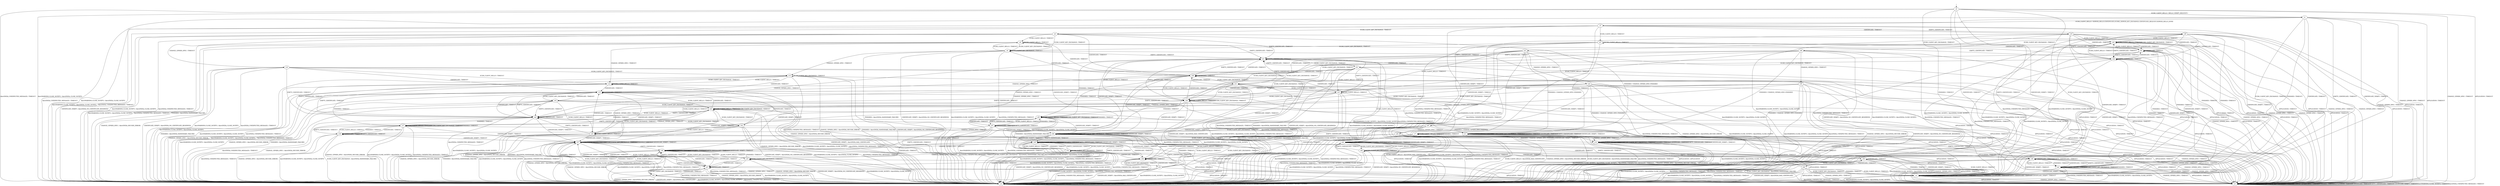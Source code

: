 digraph h7 {
s0 [label="s0"];
s1 [label="s1"];
s2 [label="s2"];
s3 [label="s3"];
s4 [label="s4"];
s5 [label="s5"];
s6 [label="s6"];
s7 [label="s7"];
s8 [label="s8"];
s9 [label="s9"];
s10 [label="s10"];
s11 [label="s11"];
s12 [label="s12"];
s13 [label="s13"];
s14 [label="s14"];
s15 [label="s15"];
s16 [label="s16"];
s17 [label="s17"];
s18 [label="s18"];
s19 [label="s19"];
s20 [label="s20"];
s21 [label="s21"];
s22 [label="s22"];
s23 [label="s23"];
s24 [label="s24"];
s25 [label="s25"];
s26 [label="s26"];
s27 [label="s27"];
s28 [label="s28"];
s29 [label="s29"];
s30 [label="s30"];
s31 [label="s31"];
s32 [label="s32"];
s33 [label="s33"];
s34 [label="s34"];
s35 [label="s35"];
s36 [label="s36"];
s37 [label="s37"];
s38 [label="s38"];
s39 [label="s39"];
s40 [label="s40"];
s41 [label="s41"];
s42 [label="s42"];
s43 [label="s43"];
s44 [label="s44"];
s45 [label="s45"];
s46 [label="s46"];
s47 [label="s47"];
s48 [label="s48"];
s49 [label="s49"];
s50 [label="s50"];
s51 [label="s51"];
s52 [label="s52"];
s53 [label="s53"];
s54 [label="s54"];
s55 [label="s55"];
s56 [label="s56"];
s57 [label="s57"];
s58 [label="s58"];
s0 -> s1 [label="ECDH_CLIENT_HELLO / HELLO_VERIFY_REQUEST+"];
s0 -> s2 [label="ECDH_CLIENT_KEY_EXCHANGE / TIMEOUT"];
s0 -> s3 [label="CHANGE_CIPHER_SPEC / TIMEOUT"];
s0 -> s2 [label="FINISHED / TIMEOUT"];
s0 -> s3 [label="APPLICATION / TIMEOUT"];
s0 -> s2 [label="CERTIFICATE / TIMEOUT"];
s0 -> s2 [label="EMPTY_CERTIFICATE / TIMEOUT"];
s0 -> s2 [label="CERTIFICATE_VERIFY / TIMEOUT"];
s0 -> s4 [label="Alert(WARNING,CLOSE_NOTIFY) / Alert(FATAL,CLOSE_NOTIFY)"];
s0 -> s4 [label="Alert(FATAL,UNEXPECTED_MESSAGE) / TIMEOUT"];
s1 -> s5 [label="ECDH_CLIENT_HELLO / SERVER_HELLO,CERTIFICATE,ECDHE_SERVER_KEY_EXCHANGE,CERTIFICATE_REQUEST,SERVER_HELLO_DONE"];
s1 -> s2 [label="ECDH_CLIENT_KEY_EXCHANGE / TIMEOUT"];
s1 -> s3 [label="CHANGE_CIPHER_SPEC / TIMEOUT"];
s1 -> s2 [label="FINISHED / TIMEOUT"];
s1 -> s3 [label="APPLICATION / TIMEOUT"];
s1 -> s2 [label="CERTIFICATE / TIMEOUT"];
s1 -> s2 [label="EMPTY_CERTIFICATE / TIMEOUT"];
s1 -> s2 [label="CERTIFICATE_VERIFY / TIMEOUT"];
s1 -> s4 [label="Alert(WARNING,CLOSE_NOTIFY) / Alert(FATAL,CLOSE_NOTIFY)"];
s1 -> s4 [label="Alert(FATAL,UNEXPECTED_MESSAGE) / TIMEOUT"];
s2 -> s2 [label="ECDH_CLIENT_HELLO / TIMEOUT"];
s2 -> s2 [label="ECDH_CLIENT_KEY_EXCHANGE / TIMEOUT"];
s2 -> s3 [label="CHANGE_CIPHER_SPEC / TIMEOUT"];
s2 -> s2 [label="FINISHED / TIMEOUT"];
s2 -> s3 [label="APPLICATION / TIMEOUT"];
s2 -> s2 [label="CERTIFICATE / TIMEOUT"];
s2 -> s2 [label="EMPTY_CERTIFICATE / TIMEOUT"];
s2 -> s2 [label="CERTIFICATE_VERIFY / TIMEOUT"];
s2 -> s4 [label="Alert(WARNING,CLOSE_NOTIFY) / Alert(FATAL,CLOSE_NOTIFY)"];
s2 -> s4 [label="Alert(FATAL,UNEXPECTED_MESSAGE) / TIMEOUT"];
s3 -> s3 [label="ECDH_CLIENT_HELLO / TIMEOUT"];
s3 -> s3 [label="ECDH_CLIENT_KEY_EXCHANGE / TIMEOUT"];
s3 -> s3 [label="CHANGE_CIPHER_SPEC / TIMEOUT"];
s3 -> s3 [label="FINISHED / TIMEOUT"];
s3 -> s3 [label="APPLICATION / TIMEOUT"];
s3 -> s3 [label="CERTIFICATE / TIMEOUT"];
s3 -> s3 [label="EMPTY_CERTIFICATE / TIMEOUT"];
s3 -> s3 [label="CERTIFICATE_VERIFY / TIMEOUT"];
s3 -> s3 [label="Alert(WARNING,CLOSE_NOTIFY) / TIMEOUT"];
s3 -> s3 [label="Alert(FATAL,UNEXPECTED_MESSAGE) / TIMEOUT"];
s4 -> s4 [label="ECDH_CLIENT_HELLO / SOCKET_CLOSED"];
s4 -> s4 [label="ECDH_CLIENT_KEY_EXCHANGE / SOCKET_CLOSED"];
s4 -> s4 [label="CHANGE_CIPHER_SPEC / SOCKET_CLOSED"];
s4 -> s4 [label="FINISHED / SOCKET_CLOSED"];
s4 -> s4 [label="APPLICATION / SOCKET_CLOSED"];
s4 -> s4 [label="CERTIFICATE / SOCKET_CLOSED"];
s4 -> s4 [label="EMPTY_CERTIFICATE / SOCKET_CLOSED"];
s4 -> s4 [label="CERTIFICATE_VERIFY / SOCKET_CLOSED"];
s4 -> s4 [label="Alert(WARNING,CLOSE_NOTIFY) / SOCKET_CLOSED"];
s4 -> s4 [label="Alert(FATAL,UNEXPECTED_MESSAGE) / SOCKET_CLOSED"];
s5 -> s27 [label="ECDH_CLIENT_HELLO / TIMEOUT"];
s5 -> s6 [label="ECDH_CLIENT_KEY_EXCHANGE / TIMEOUT"];
s5 -> s3 [label="CHANGE_CIPHER_SPEC / TIMEOUT"];
s5 -> s7 [label="FINISHED / TIMEOUT"];
s5 -> s3 [label="APPLICATION / TIMEOUT"];
s5 -> s19 [label="CERTIFICATE / TIMEOUT"];
s5 -> s39 [label="EMPTY_CERTIFICATE / TIMEOUT"];
s5 -> s40 [label="CERTIFICATE_VERIFY / TIMEOUT"];
s5 -> s4 [label="Alert(WARNING,CLOSE_NOTIFY) / Alert(FATAL,CLOSE_NOTIFY)"];
s5 -> s4 [label="Alert(FATAL,UNEXPECTED_MESSAGE) / TIMEOUT"];
s6 -> s8 [label="ECDH_CLIENT_HELLO / TIMEOUT"];
s6 -> s9 [label="ECDH_CLIENT_KEY_EXCHANGE / TIMEOUT"];
s6 -> s10 [label="CHANGE_CIPHER_SPEC / TIMEOUT"];
s6 -> s11 [label="FINISHED / CHANGE_CIPHER_SPEC,FINISHED"];
s6 -> s3 [label="APPLICATION / TIMEOUT"];
s6 -> s28 [label="CERTIFICATE / TIMEOUT"];
s6 -> s41 [label="EMPTY_CERTIFICATE / TIMEOUT"];
s6 -> s4 [label="CERTIFICATE_VERIFY / Alert(FATAL,NO_CERTIFICATE_RESERVED)"];
s6 -> s4 [label="Alert(WARNING,CLOSE_NOTIFY) / Alert(FATAL,CLOSE_NOTIFY)"];
s6 -> s4 [label="Alert(FATAL,UNEXPECTED_MESSAGE) / TIMEOUT"];
s7 -> s7 [label="ECDH_CLIENT_HELLO / TIMEOUT"];
s7 -> s4 [label="ECDH_CLIENT_KEY_EXCHANGE / Alert(FATAL,HANDSHAKE_FAILURE)"];
s7 -> s3 [label="CHANGE_CIPHER_SPEC / TIMEOUT"];
s7 -> s7 [label="FINISHED / TIMEOUT"];
s7 -> s3 [label="APPLICATION / TIMEOUT"];
s7 -> s38 [label="CERTIFICATE / TIMEOUT"];
s7 -> s38 [label="EMPTY_CERTIFICATE / TIMEOUT"];
s7 -> s40 [label="CERTIFICATE_VERIFY / TIMEOUT"];
s7 -> s4 [label="Alert(WARNING,CLOSE_NOTIFY) / Alert(FATAL,CLOSE_NOTIFY)"];
s7 -> s4 [label="Alert(FATAL,UNEXPECTED_MESSAGE) / TIMEOUT"];
s8 -> s8 [label="ECDH_CLIENT_HELLO / TIMEOUT"];
s8 -> s9 [label="ECDH_CLIENT_KEY_EXCHANGE / TIMEOUT"];
s8 -> s12 [label="CHANGE_CIPHER_SPEC / TIMEOUT"];
s8 -> s4 [label="FINISHED / Alert(FATAL,HANDSHAKE_FAILURE)"];
s8 -> s3 [label="APPLICATION / TIMEOUT"];
s8 -> s28 [label="CERTIFICATE / TIMEOUT"];
s8 -> s41 [label="EMPTY_CERTIFICATE / TIMEOUT"];
s8 -> s29 [label="CERTIFICATE_VERIFY / TIMEOUT"];
s8 -> s4 [label="Alert(WARNING,CLOSE_NOTIFY) / Alert(FATAL,CLOSE_NOTIFY)"];
s8 -> s4 [label="Alert(FATAL,UNEXPECTED_MESSAGE) / TIMEOUT"];
s9 -> s8 [label="ECDH_CLIENT_HELLO / TIMEOUT"];
s9 -> s9 [label="ECDH_CLIENT_KEY_EXCHANGE / TIMEOUT"];
s9 -> s13 [label="CHANGE_CIPHER_SPEC / TIMEOUT"];
s9 -> s4 [label="FINISHED / Alert(FATAL,HANDSHAKE_FAILURE)"];
s9 -> s3 [label="APPLICATION / TIMEOUT"];
s9 -> s28 [label="CERTIFICATE / TIMEOUT"];
s9 -> s41 [label="EMPTY_CERTIFICATE / TIMEOUT"];
s9 -> s4 [label="CERTIFICATE_VERIFY / Alert(FATAL,NO_CERTIFICATE_RESERVED)"];
s9 -> s4 [label="Alert(WARNING,CLOSE_NOTIFY) / Alert(FATAL,CLOSE_NOTIFY)"];
s9 -> s4 [label="Alert(FATAL,UNEXPECTED_MESSAGE) / TIMEOUT"];
s10 -> s12 [label="ECDH_CLIENT_HELLO / TIMEOUT"];
s10 -> s13 [label="ECDH_CLIENT_KEY_EXCHANGE / TIMEOUT"];
s10 -> s4 [label="CHANGE_CIPHER_SPEC / Alert(FATAL,DECODE_ERROR)"];
s10 -> s14 [label="FINISHED / CHANGE_CIPHER_SPEC,FINISHED"];
s10 -> s3 [label="APPLICATION / TIMEOUT"];
s10 -> s15 [label="CERTIFICATE / TIMEOUT"];
s10 -> s42 [label="EMPTY_CERTIFICATE / TIMEOUT"];
s10 -> s4 [label="CERTIFICATE_VERIFY / Alert(FATAL,NO_CERTIFICATE_RESERVED)"];
s10 -> s4 [label="Alert(WARNING,CLOSE_NOTIFY) / Alert(FATAL,CLOSE_NOTIFY)"];
s10 -> s4 [label="Alert(FATAL,UNEXPECTED_MESSAGE) / TIMEOUT"];
s11 -> s11 [label="ECDH_CLIENT_HELLO / TIMEOUT"];
s11 -> s11 [label="ECDH_CLIENT_KEY_EXCHANGE / TIMEOUT"];
s11 -> s14 [label="CHANGE_CIPHER_SPEC / TIMEOUT"];
s11 -> s11 [label="FINISHED / TIMEOUT"];
s11 -> s4 [label="APPLICATION / APPLICATION"];
s11 -> s11 [label="CERTIFICATE / TIMEOUT"];
s11 -> s11 [label="EMPTY_CERTIFICATE / TIMEOUT"];
s11 -> s11 [label="CERTIFICATE_VERIFY / TIMEOUT"];
s11 -> s4 [label="Alert(WARNING,CLOSE_NOTIFY) / Alert(FATAL,CLOSE_NOTIFY)"];
s11 -> s4 [label="Alert(FATAL,UNEXPECTED_MESSAGE) / TIMEOUT"];
s12 -> s12 [label="ECDH_CLIENT_HELLO / TIMEOUT"];
s12 -> s13 [label="ECDH_CLIENT_KEY_EXCHANGE / TIMEOUT"];
s12 -> s4 [label="CHANGE_CIPHER_SPEC / Alert(FATAL,DECODE_ERROR)"];
s12 -> s4 [label="FINISHED / Alert(FATAL,HANDSHAKE_FAILURE)"];
s12 -> s3 [label="APPLICATION / TIMEOUT"];
s12 -> s15 [label="CERTIFICATE / TIMEOUT"];
s12 -> s42 [label="EMPTY_CERTIFICATE / TIMEOUT"];
s12 -> s30 [label="CERTIFICATE_VERIFY / TIMEOUT"];
s12 -> s4 [label="Alert(WARNING,CLOSE_NOTIFY) / Alert(FATAL,CLOSE_NOTIFY)"];
s12 -> s4 [label="Alert(FATAL,UNEXPECTED_MESSAGE) / TIMEOUT"];
s13 -> s12 [label="ECDH_CLIENT_HELLO / TIMEOUT"];
s13 -> s13 [label="ECDH_CLIENT_KEY_EXCHANGE / TIMEOUT"];
s13 -> s4 [label="CHANGE_CIPHER_SPEC / Alert(FATAL,DECODE_ERROR)"];
s13 -> s4 [label="FINISHED / Alert(FATAL,HANDSHAKE_FAILURE)"];
s13 -> s3 [label="APPLICATION / TIMEOUT"];
s13 -> s15 [label="CERTIFICATE / TIMEOUT"];
s13 -> s42 [label="EMPTY_CERTIFICATE / TIMEOUT"];
s13 -> s4 [label="CERTIFICATE_VERIFY / Alert(FATAL,NO_CERTIFICATE_RESERVED)"];
s13 -> s4 [label="Alert(WARNING,CLOSE_NOTIFY) / Alert(FATAL,CLOSE_NOTIFY)"];
s13 -> s4 [label="Alert(FATAL,UNEXPECTED_MESSAGE) / TIMEOUT"];
s14 -> s14 [label="ECDH_CLIENT_HELLO / TIMEOUT"];
s14 -> s14 [label="ECDH_CLIENT_KEY_EXCHANGE / TIMEOUT"];
s14 -> s4 [label="CHANGE_CIPHER_SPEC / Alert(FATAL,DECODE_ERROR)"];
s14 -> s14 [label="FINISHED / TIMEOUT"];
s14 -> s4 [label="APPLICATION / APPLICATION"];
s14 -> s14 [label="CERTIFICATE / TIMEOUT"];
s14 -> s14 [label="EMPTY_CERTIFICATE / TIMEOUT"];
s14 -> s14 [label="CERTIFICATE_VERIFY / TIMEOUT"];
s14 -> s4 [label="Alert(WARNING,CLOSE_NOTIFY) / Alert(FATAL,CLOSE_NOTIFY)"];
s14 -> s4 [label="Alert(FATAL,UNEXPECTED_MESSAGE) / TIMEOUT"];
s15 -> s43 [label="ECDH_CLIENT_HELLO / TIMEOUT"];
s15 -> s16 [label="ECDH_CLIENT_KEY_EXCHANGE / TIMEOUT"];
s15 -> s4 [label="CHANGE_CIPHER_SPEC / Alert(FATAL,DECODE_ERROR)"];
s15 -> s17 [label="FINISHED / TIMEOUT"];
s15 -> s3 [label="APPLICATION / TIMEOUT"];
s15 -> s15 [label="CERTIFICATE / TIMEOUT"];
s15 -> s42 [label="EMPTY_CERTIFICATE / TIMEOUT"];
s15 -> s57 [label="CERTIFICATE_VERIFY / TIMEOUT"];
s15 -> s4 [label="Alert(WARNING,CLOSE_NOTIFY) / Alert(FATAL,CLOSE_NOTIFY)"];
s15 -> s4 [label="Alert(FATAL,UNEXPECTED_MESSAGE) / TIMEOUT"];
s16 -> s20 [label="ECDH_CLIENT_HELLO / TIMEOUT"];
s16 -> s43 [label="ECDH_CLIENT_KEY_EXCHANGE / TIMEOUT"];
s16 -> s4 [label="CHANGE_CIPHER_SPEC / Alert(FATAL,DECODE_ERROR)"];
s16 -> s4 [label="FINISHED / Alert(FATAL,HANDSHAKE_FAILURE)"];
s16 -> s3 [label="APPLICATION / TIMEOUT"];
s16 -> s15 [label="CERTIFICATE / TIMEOUT"];
s16 -> s42 [label="EMPTY_CERTIFICATE / TIMEOUT"];
s16 -> s4 [label="CERTIFICATE_VERIFY / Alert(FATAL,BAD_CERTIFICATE)"];
s16 -> s4 [label="Alert(WARNING,CLOSE_NOTIFY) / Alert(FATAL,CLOSE_NOTIFY)"];
s16 -> s4 [label="Alert(FATAL,UNEXPECTED_MESSAGE) / TIMEOUT"];
s17 -> s17 [label="ECDH_CLIENT_HELLO / TIMEOUT"];
s17 -> s17 [label="ECDH_CLIENT_KEY_EXCHANGE / TIMEOUT"];
s17 -> s4 [label="CHANGE_CIPHER_SPEC / Alert(FATAL,DECODE_ERROR)"];
s17 -> s17 [label="FINISHED / TIMEOUT"];
s17 -> s3 [label="APPLICATION / TIMEOUT"];
s17 -> s18 [label="CERTIFICATE / TIMEOUT"];
s17 -> s18 [label="EMPTY_CERTIFICATE / TIMEOUT"];
s17 -> s57 [label="CERTIFICATE_VERIFY / TIMEOUT"];
s17 -> s4 [label="Alert(WARNING,CLOSE_NOTIFY) / Alert(FATAL,CLOSE_NOTIFY)"];
s17 -> s4 [label="Alert(FATAL,UNEXPECTED_MESSAGE) / TIMEOUT"];
s18 -> s17 [label="ECDH_CLIENT_HELLO / TIMEOUT"];
s18 -> s4 [label="ECDH_CLIENT_KEY_EXCHANGE / Alert(FATAL,HANDSHAKE_FAILURE)"];
s18 -> s4 [label="CHANGE_CIPHER_SPEC / Alert(FATAL,DECODE_ERROR)"];
s18 -> s17 [label="FINISHED / TIMEOUT"];
s18 -> s3 [label="APPLICATION / TIMEOUT"];
s18 -> s18 [label="CERTIFICATE / TIMEOUT"];
s18 -> s18 [label="EMPTY_CERTIFICATE / TIMEOUT"];
s18 -> s57 [label="CERTIFICATE_VERIFY / TIMEOUT"];
s18 -> s4 [label="Alert(WARNING,CLOSE_NOTIFY) / Alert(FATAL,CLOSE_NOTIFY)"];
s18 -> s4 [label="Alert(FATAL,UNEXPECTED_MESSAGE) / TIMEOUT"];
s19 -> s34 [label="ECDH_CLIENT_HELLO / TIMEOUT"];
s19 -> s21 [label="ECDH_CLIENT_KEY_EXCHANGE / TIMEOUT"];
s19 -> s3 [label="CHANGE_CIPHER_SPEC / TIMEOUT"];
s19 -> s22 [label="FINISHED / TIMEOUT"];
s19 -> s3 [label="APPLICATION / TIMEOUT"];
s19 -> s35 [label="CERTIFICATE / TIMEOUT"];
s19 -> s44 [label="EMPTY_CERTIFICATE / TIMEOUT"];
s19 -> s2 [label="CERTIFICATE_VERIFY / TIMEOUT"];
s19 -> s4 [label="Alert(WARNING,CLOSE_NOTIFY) / Alert(FATAL,CLOSE_NOTIFY)"];
s19 -> s4 [label="Alert(FATAL,UNEXPECTED_MESSAGE) / TIMEOUT"];
s20 -> s20 [label="ECDH_CLIENT_HELLO / TIMEOUT"];
s20 -> s43 [label="ECDH_CLIENT_KEY_EXCHANGE / TIMEOUT"];
s20 -> s4 [label="CHANGE_CIPHER_SPEC / Alert(FATAL,DECODE_ERROR)"];
s20 -> s4 [label="FINISHED / Alert(FATAL,HANDSHAKE_FAILURE)"];
s20 -> s3 [label="APPLICATION / TIMEOUT"];
s20 -> s15 [label="CERTIFICATE / TIMEOUT"];
s20 -> s42 [label="EMPTY_CERTIFICATE / TIMEOUT"];
s20 -> s57 [label="CERTIFICATE_VERIFY / TIMEOUT"];
s20 -> s4 [label="Alert(WARNING,CLOSE_NOTIFY) / Alert(FATAL,CLOSE_NOTIFY)"];
s20 -> s4 [label="Alert(FATAL,UNEXPECTED_MESSAGE) / TIMEOUT"];
s21 -> s23 [label="ECDH_CLIENT_HELLO / TIMEOUT"];
s21 -> s45 [label="ECDH_CLIENT_KEY_EXCHANGE / TIMEOUT"];
s21 -> s24 [label="CHANGE_CIPHER_SPEC / TIMEOUT"];
s21 -> s11 [label="FINISHED / CHANGE_CIPHER_SPEC,FINISHED"];
s21 -> s3 [label="APPLICATION / TIMEOUT"];
s21 -> s28 [label="CERTIFICATE / TIMEOUT"];
s21 -> s41 [label="EMPTY_CERTIFICATE / TIMEOUT"];
s21 -> s25 [label="CERTIFICATE_VERIFY / TIMEOUT"];
s21 -> s4 [label="Alert(WARNING,CLOSE_NOTIFY) / Alert(FATAL,CLOSE_NOTIFY)"];
s21 -> s4 [label="Alert(FATAL,UNEXPECTED_MESSAGE) / TIMEOUT"];
s22 -> s22 [label="ECDH_CLIENT_HELLO / TIMEOUT"];
s22 -> s22 [label="ECDH_CLIENT_KEY_EXCHANGE / TIMEOUT"];
s22 -> s3 [label="CHANGE_CIPHER_SPEC / TIMEOUT"];
s22 -> s22 [label="FINISHED / TIMEOUT"];
s22 -> s3 [label="APPLICATION / TIMEOUT"];
s22 -> s38 [label="CERTIFICATE / TIMEOUT"];
s22 -> s38 [label="EMPTY_CERTIFICATE / TIMEOUT"];
s22 -> s2 [label="CERTIFICATE_VERIFY / TIMEOUT"];
s22 -> s4 [label="Alert(WARNING,CLOSE_NOTIFY) / Alert(FATAL,CLOSE_NOTIFY)"];
s22 -> s4 [label="Alert(FATAL,UNEXPECTED_MESSAGE) / TIMEOUT"];
s23 -> s23 [label="ECDH_CLIENT_HELLO / TIMEOUT"];
s23 -> s45 [label="ECDH_CLIENT_KEY_EXCHANGE / TIMEOUT"];
s23 -> s20 [label="CHANGE_CIPHER_SPEC / TIMEOUT"];
s23 -> s4 [label="FINISHED / Alert(FATAL,HANDSHAKE_FAILURE)"];
s23 -> s3 [label="APPLICATION / TIMEOUT"];
s23 -> s28 [label="CERTIFICATE / TIMEOUT"];
s23 -> s41 [label="EMPTY_CERTIFICATE / TIMEOUT"];
s23 -> s58 [label="CERTIFICATE_VERIFY / TIMEOUT"];
s23 -> s4 [label="Alert(WARNING,CLOSE_NOTIFY) / Alert(FATAL,CLOSE_NOTIFY)"];
s23 -> s4 [label="Alert(FATAL,UNEXPECTED_MESSAGE) / TIMEOUT"];
s24 -> s20 [label="ECDH_CLIENT_HELLO / TIMEOUT"];
s24 -> s43 [label="ECDH_CLIENT_KEY_EXCHANGE / TIMEOUT"];
s24 -> s4 [label="CHANGE_CIPHER_SPEC / Alert(FATAL,DECODE_ERROR)"];
s24 -> s14 [label="FINISHED / CHANGE_CIPHER_SPEC,FINISHED"];
s24 -> s3 [label="APPLICATION / TIMEOUT"];
s24 -> s15 [label="CERTIFICATE / TIMEOUT"];
s24 -> s42 [label="EMPTY_CERTIFICATE / TIMEOUT"];
s24 -> s26 [label="CERTIFICATE_VERIFY / TIMEOUT"];
s24 -> s4 [label="Alert(WARNING,CLOSE_NOTIFY) / Alert(FATAL,CLOSE_NOTIFY)"];
s24 -> s4 [label="Alert(FATAL,UNEXPECTED_MESSAGE) / TIMEOUT"];
s25 -> s4 [label="ECDH_CLIENT_HELLO / Alert(FATAL,BAD_CERTIFICATE)"];
s25 -> s58 [label="ECDH_CLIENT_KEY_EXCHANGE / TIMEOUT"];
s25 -> s26 [label="CHANGE_CIPHER_SPEC / TIMEOUT"];
s25 -> s11 [label="FINISHED / CHANGE_CIPHER_SPEC,FINISHED"];
s25 -> s3 [label="APPLICATION / TIMEOUT"];
s25 -> s46 [label="CERTIFICATE / TIMEOUT"];
s25 -> s29 [label="EMPTY_CERTIFICATE / TIMEOUT"];
s25 -> s58 [label="CERTIFICATE_VERIFY / TIMEOUT"];
s25 -> s4 [label="Alert(WARNING,CLOSE_NOTIFY) / Alert(FATAL,CLOSE_NOTIFY)"];
s25 -> s4 [label="Alert(FATAL,UNEXPECTED_MESSAGE) / TIMEOUT"];
s26 -> s4 [label="ECDH_CLIENT_HELLO / Alert(FATAL,BAD_CERTIFICATE)"];
s26 -> s57 [label="ECDH_CLIENT_KEY_EXCHANGE / TIMEOUT"];
s26 -> s4 [label="CHANGE_CIPHER_SPEC / Alert(FATAL,DECODE_ERROR)"];
s26 -> s14 [label="FINISHED / CHANGE_CIPHER_SPEC,FINISHED"];
s26 -> s3 [label="APPLICATION / TIMEOUT"];
s26 -> s47 [label="CERTIFICATE / TIMEOUT"];
s26 -> s30 [label="EMPTY_CERTIFICATE / TIMEOUT"];
s26 -> s57 [label="CERTIFICATE_VERIFY / TIMEOUT"];
s26 -> s4 [label="Alert(WARNING,CLOSE_NOTIFY) / Alert(FATAL,CLOSE_NOTIFY)"];
s26 -> s4 [label="Alert(FATAL,UNEXPECTED_MESSAGE) / TIMEOUT"];
s27 -> s27 [label="ECDH_CLIENT_HELLO / TIMEOUT"];
s27 -> s9 [label="ECDH_CLIENT_KEY_EXCHANGE / TIMEOUT"];
s27 -> s3 [label="CHANGE_CIPHER_SPEC / TIMEOUT"];
s27 -> s7 [label="FINISHED / TIMEOUT"];
s27 -> s3 [label="APPLICATION / TIMEOUT"];
s27 -> s35 [label="CERTIFICATE / TIMEOUT"];
s27 -> s44 [label="EMPTY_CERTIFICATE / TIMEOUT"];
s27 -> s40 [label="CERTIFICATE_VERIFY / TIMEOUT"];
s27 -> s4 [label="Alert(WARNING,CLOSE_NOTIFY) / Alert(FATAL,CLOSE_NOTIFY)"];
s27 -> s4 [label="Alert(FATAL,UNEXPECTED_MESSAGE) / TIMEOUT"];
s28 -> s45 [label="ECDH_CLIENT_HELLO / TIMEOUT"];
s28 -> s31 [label="ECDH_CLIENT_KEY_EXCHANGE / TIMEOUT"];
s28 -> s15 [label="CHANGE_CIPHER_SPEC / TIMEOUT"];
s28 -> s36 [label="FINISHED / TIMEOUT"];
s28 -> s3 [label="APPLICATION / TIMEOUT"];
s28 -> s28 [label="CERTIFICATE / TIMEOUT"];
s28 -> s41 [label="EMPTY_CERTIFICATE / TIMEOUT"];
s28 -> s58 [label="CERTIFICATE_VERIFY / TIMEOUT"];
s28 -> s4 [label="Alert(WARNING,CLOSE_NOTIFY) / Alert(FATAL,CLOSE_NOTIFY)"];
s28 -> s4 [label="Alert(FATAL,UNEXPECTED_MESSAGE) / TIMEOUT"];
s29 -> s29 [label="ECDH_CLIENT_HELLO / TIMEOUT"];
s29 -> s32 [label="ECDH_CLIENT_KEY_EXCHANGE / TIMEOUT"];
s29 -> s30 [label="CHANGE_CIPHER_SPEC / TIMEOUT"];
s29 -> s29 [label="FINISHED / TIMEOUT"];
s29 -> s3 [label="APPLICATION / TIMEOUT"];
s29 -> s46 [label="CERTIFICATE / TIMEOUT"];
s29 -> s29 [label="EMPTY_CERTIFICATE / TIMEOUT"];
s29 -> s29 [label="CERTIFICATE_VERIFY / TIMEOUT"];
s29 -> s4 [label="Alert(WARNING,CLOSE_NOTIFY) / Alert(FATAL,CLOSE_NOTIFY)"];
s29 -> s4 [label="Alert(FATAL,UNEXPECTED_MESSAGE) / TIMEOUT"];
s30 -> s30 [label="ECDH_CLIENT_HELLO / TIMEOUT"];
s30 -> s33 [label="ECDH_CLIENT_KEY_EXCHANGE / TIMEOUT"];
s30 -> s4 [label="CHANGE_CIPHER_SPEC / Alert(FATAL,DECODE_ERROR)"];
s30 -> s30 [label="FINISHED / TIMEOUT"];
s30 -> s3 [label="APPLICATION / TIMEOUT"];
s30 -> s47 [label="CERTIFICATE / TIMEOUT"];
s30 -> s30 [label="EMPTY_CERTIFICATE / TIMEOUT"];
s30 -> s30 [label="CERTIFICATE_VERIFY / TIMEOUT"];
s30 -> s4 [label="Alert(WARNING,CLOSE_NOTIFY) / Alert(FATAL,CLOSE_NOTIFY)"];
s30 -> s4 [label="Alert(FATAL,UNEXPECTED_MESSAGE) / TIMEOUT"];
s31 -> s23 [label="ECDH_CLIENT_HELLO / TIMEOUT"];
s31 -> s45 [label="ECDH_CLIENT_KEY_EXCHANGE / TIMEOUT"];
s31 -> s16 [label="CHANGE_CIPHER_SPEC / TIMEOUT"];
s31 -> s4 [label="FINISHED / Alert(FATAL,HANDSHAKE_FAILURE)"];
s31 -> s3 [label="APPLICATION / TIMEOUT"];
s31 -> s28 [label="CERTIFICATE / TIMEOUT"];
s31 -> s41 [label="EMPTY_CERTIFICATE / TIMEOUT"];
s31 -> s4 [label="CERTIFICATE_VERIFY / Alert(FATAL,BAD_CERTIFICATE)"];
s31 -> s4 [label="Alert(WARNING,CLOSE_NOTIFY) / Alert(FATAL,CLOSE_NOTIFY)"];
s31 -> s4 [label="Alert(FATAL,UNEXPECTED_MESSAGE) / TIMEOUT"];
s32 -> s29 [label="ECDH_CLIENT_HELLO / TIMEOUT"];
s32 -> s32 [label="ECDH_CLIENT_KEY_EXCHANGE / TIMEOUT"];
s32 -> s33 [label="CHANGE_CIPHER_SPEC / TIMEOUT"];
s32 -> s29 [label="FINISHED / TIMEOUT"];
s32 -> s3 [label="APPLICATION / TIMEOUT"];
s32 -> s46 [label="CERTIFICATE / TIMEOUT"];
s32 -> s29 [label="EMPTY_CERTIFICATE / TIMEOUT"];
s32 -> s4 [label="CERTIFICATE_VERIFY / Alert(FATAL,NO_CERTIFICATE_RESERVED)"];
s32 -> s4 [label="Alert(WARNING,CLOSE_NOTIFY) / Alert(FATAL,CLOSE_NOTIFY)"];
s32 -> s4 [label="Alert(FATAL,UNEXPECTED_MESSAGE) / TIMEOUT"];
s33 -> s30 [label="ECDH_CLIENT_HELLO / TIMEOUT"];
s33 -> s33 [label="ECDH_CLIENT_KEY_EXCHANGE / TIMEOUT"];
s33 -> s4 [label="CHANGE_CIPHER_SPEC / Alert(FATAL,DECODE_ERROR)"];
s33 -> s30 [label="FINISHED / TIMEOUT"];
s33 -> s3 [label="APPLICATION / TIMEOUT"];
s33 -> s47 [label="CERTIFICATE / TIMEOUT"];
s33 -> s30 [label="EMPTY_CERTIFICATE / TIMEOUT"];
s33 -> s4 [label="CERTIFICATE_VERIFY / Alert(FATAL,NO_CERTIFICATE_RESERVED)"];
s33 -> s4 [label="Alert(WARNING,CLOSE_NOTIFY) / Alert(FATAL,CLOSE_NOTIFY)"];
s33 -> s4 [label="Alert(FATAL,UNEXPECTED_MESSAGE) / TIMEOUT"];
s34 -> s34 [label="ECDH_CLIENT_HELLO / TIMEOUT"];
s34 -> s34 [label="ECDH_CLIENT_KEY_EXCHANGE / TIMEOUT"];
s34 -> s3 [label="CHANGE_CIPHER_SPEC / TIMEOUT"];
s34 -> s22 [label="FINISHED / TIMEOUT"];
s34 -> s3 [label="APPLICATION / TIMEOUT"];
s34 -> s35 [label="CERTIFICATE / TIMEOUT"];
s34 -> s44 [label="EMPTY_CERTIFICATE / TIMEOUT"];
s34 -> s2 [label="CERTIFICATE_VERIFY / TIMEOUT"];
s34 -> s4 [label="Alert(WARNING,CLOSE_NOTIFY) / Alert(FATAL,CLOSE_NOTIFY)"];
s34 -> s4 [label="Alert(FATAL,UNEXPECTED_MESSAGE) / TIMEOUT"];
s35 -> s34 [label="ECDH_CLIENT_HELLO / TIMEOUT"];
s35 -> s31 [label="ECDH_CLIENT_KEY_EXCHANGE / TIMEOUT"];
s35 -> s3 [label="CHANGE_CIPHER_SPEC / TIMEOUT"];
s35 -> s22 [label="FINISHED / TIMEOUT"];
s35 -> s3 [label="APPLICATION / TIMEOUT"];
s35 -> s35 [label="CERTIFICATE / TIMEOUT"];
s35 -> s44 [label="EMPTY_CERTIFICATE / TIMEOUT"];
s35 -> s2 [label="CERTIFICATE_VERIFY / TIMEOUT"];
s35 -> s4 [label="Alert(WARNING,CLOSE_NOTIFY) / Alert(FATAL,CLOSE_NOTIFY)"];
s35 -> s4 [label="Alert(FATAL,UNEXPECTED_MESSAGE) / TIMEOUT"];
s36 -> s36 [label="ECDH_CLIENT_HELLO / TIMEOUT"];
s36 -> s36 [label="ECDH_CLIENT_KEY_EXCHANGE / TIMEOUT"];
s36 -> s17 [label="CHANGE_CIPHER_SPEC / TIMEOUT"];
s36 -> s36 [label="FINISHED / TIMEOUT"];
s36 -> s3 [label="APPLICATION / TIMEOUT"];
s36 -> s37 [label="CERTIFICATE / TIMEOUT"];
s36 -> s37 [label="EMPTY_CERTIFICATE / TIMEOUT"];
s36 -> s58 [label="CERTIFICATE_VERIFY / TIMEOUT"];
s36 -> s4 [label="Alert(WARNING,CLOSE_NOTIFY) / Alert(FATAL,CLOSE_NOTIFY)"];
s36 -> s4 [label="Alert(FATAL,UNEXPECTED_MESSAGE) / TIMEOUT"];
s37 -> s36 [label="ECDH_CLIENT_HELLO / TIMEOUT"];
s37 -> s4 [label="ECDH_CLIENT_KEY_EXCHANGE / Alert(FATAL,HANDSHAKE_FAILURE)"];
s37 -> s18 [label="CHANGE_CIPHER_SPEC / TIMEOUT"];
s37 -> s36 [label="FINISHED / TIMEOUT"];
s37 -> s3 [label="APPLICATION / TIMEOUT"];
s37 -> s37 [label="CERTIFICATE / TIMEOUT"];
s37 -> s37 [label="EMPTY_CERTIFICATE / TIMEOUT"];
s37 -> s58 [label="CERTIFICATE_VERIFY / TIMEOUT"];
s37 -> s4 [label="Alert(WARNING,CLOSE_NOTIFY) / Alert(FATAL,CLOSE_NOTIFY)"];
s37 -> s4 [label="Alert(FATAL,UNEXPECTED_MESSAGE) / TIMEOUT"];
s38 -> s22 [label="ECDH_CLIENT_HELLO / TIMEOUT"];
s38 -> s4 [label="ECDH_CLIENT_KEY_EXCHANGE / Alert(FATAL,HANDSHAKE_FAILURE)"];
s38 -> s3 [label="CHANGE_CIPHER_SPEC / TIMEOUT"];
s38 -> s22 [label="FINISHED / TIMEOUT"];
s38 -> s3 [label="APPLICATION / TIMEOUT"];
s38 -> s38 [label="CERTIFICATE / TIMEOUT"];
s38 -> s38 [label="EMPTY_CERTIFICATE / TIMEOUT"];
s38 -> s2 [label="CERTIFICATE_VERIFY / TIMEOUT"];
s38 -> s4 [label="Alert(WARNING,CLOSE_NOTIFY) / Alert(FATAL,CLOSE_NOTIFY)"];
s38 -> s4 [label="Alert(FATAL,UNEXPECTED_MESSAGE) / TIMEOUT"];
s39 -> s34 [label="ECDH_CLIENT_HELLO / TIMEOUT"];
s39 -> s48 [label="ECDH_CLIENT_KEY_EXCHANGE / TIMEOUT"];
s39 -> s3 [label="CHANGE_CIPHER_SPEC / TIMEOUT"];
s39 -> s22 [label="FINISHED / TIMEOUT"];
s39 -> s3 [label="APPLICATION / TIMEOUT"];
s39 -> s35 [label="CERTIFICATE / TIMEOUT"];
s39 -> s44 [label="EMPTY_CERTIFICATE / TIMEOUT"];
s39 -> s2 [label="CERTIFICATE_VERIFY / TIMEOUT"];
s39 -> s4 [label="Alert(WARNING,CLOSE_NOTIFY) / Alert(FATAL,CLOSE_NOTIFY)"];
s39 -> s4 [label="Alert(FATAL,UNEXPECTED_MESSAGE) / TIMEOUT"];
s40 -> s40 [label="ECDH_CLIENT_HELLO / TIMEOUT"];
s40 -> s49 [label="ECDH_CLIENT_KEY_EXCHANGE / TIMEOUT"];
s40 -> s3 [label="CHANGE_CIPHER_SPEC / TIMEOUT"];
s40 -> s40 [label="FINISHED / TIMEOUT"];
s40 -> s3 [label="APPLICATION / TIMEOUT"];
s40 -> s50 [label="CERTIFICATE / TIMEOUT"];
s40 -> s40 [label="EMPTY_CERTIFICATE / TIMEOUT"];
s40 -> s40 [label="CERTIFICATE_VERIFY / TIMEOUT"];
s40 -> s4 [label="Alert(WARNING,CLOSE_NOTIFY) / Alert(FATAL,CLOSE_NOTIFY)"];
s40 -> s4 [label="Alert(FATAL,UNEXPECTED_MESSAGE) / TIMEOUT"];
s41 -> s45 [label="ECDH_CLIENT_HELLO / TIMEOUT"];
s41 -> s51 [label="ECDH_CLIENT_KEY_EXCHANGE / TIMEOUT"];
s41 -> s42 [label="CHANGE_CIPHER_SPEC / TIMEOUT"];
s41 -> s36 [label="FINISHED / TIMEOUT"];
s41 -> s3 [label="APPLICATION / TIMEOUT"];
s41 -> s28 [label="CERTIFICATE / TIMEOUT"];
s41 -> s41 [label="EMPTY_CERTIFICATE / TIMEOUT"];
s41 -> s58 [label="CERTIFICATE_VERIFY / TIMEOUT"];
s41 -> s4 [label="Alert(WARNING,CLOSE_NOTIFY) / Alert(FATAL,CLOSE_NOTIFY)"];
s41 -> s4 [label="Alert(FATAL,UNEXPECTED_MESSAGE) / TIMEOUT"];
s42 -> s43 [label="ECDH_CLIENT_HELLO / TIMEOUT"];
s42 -> s52 [label="ECDH_CLIENT_KEY_EXCHANGE / TIMEOUT"];
s42 -> s4 [label="CHANGE_CIPHER_SPEC / Alert(FATAL,DECODE_ERROR)"];
s42 -> s17 [label="FINISHED / TIMEOUT"];
s42 -> s3 [label="APPLICATION / TIMEOUT"];
s42 -> s15 [label="CERTIFICATE / TIMEOUT"];
s42 -> s42 [label="EMPTY_CERTIFICATE / TIMEOUT"];
s42 -> s57 [label="CERTIFICATE_VERIFY / TIMEOUT"];
s42 -> s4 [label="Alert(WARNING,CLOSE_NOTIFY) / Alert(FATAL,CLOSE_NOTIFY)"];
s42 -> s4 [label="Alert(FATAL,UNEXPECTED_MESSAGE) / TIMEOUT"];
s43 -> s43 [label="ECDH_CLIENT_HELLO / TIMEOUT"];
s43 -> s43 [label="ECDH_CLIENT_KEY_EXCHANGE / TIMEOUT"];
s43 -> s4 [label="CHANGE_CIPHER_SPEC / Alert(FATAL,DECODE_ERROR)"];
s43 -> s17 [label="FINISHED / TIMEOUT"];
s43 -> s3 [label="APPLICATION / TIMEOUT"];
s43 -> s15 [label="CERTIFICATE / TIMEOUT"];
s43 -> s42 [label="EMPTY_CERTIFICATE / TIMEOUT"];
s43 -> s57 [label="CERTIFICATE_VERIFY / TIMEOUT"];
s43 -> s4 [label="Alert(WARNING,CLOSE_NOTIFY) / Alert(FATAL,CLOSE_NOTIFY)"];
s43 -> s4 [label="Alert(FATAL,UNEXPECTED_MESSAGE) / TIMEOUT"];
s44 -> s34 [label="ECDH_CLIENT_HELLO / TIMEOUT"];
s44 -> s51 [label="ECDH_CLIENT_KEY_EXCHANGE / TIMEOUT"];
s44 -> s3 [label="CHANGE_CIPHER_SPEC / TIMEOUT"];
s44 -> s22 [label="FINISHED / TIMEOUT"];
s44 -> s3 [label="APPLICATION / TIMEOUT"];
s44 -> s35 [label="CERTIFICATE / TIMEOUT"];
s44 -> s44 [label="EMPTY_CERTIFICATE / TIMEOUT"];
s44 -> s2 [label="CERTIFICATE_VERIFY / TIMEOUT"];
s44 -> s4 [label="Alert(WARNING,CLOSE_NOTIFY) / Alert(FATAL,CLOSE_NOTIFY)"];
s44 -> s4 [label="Alert(FATAL,UNEXPECTED_MESSAGE) / TIMEOUT"];
s45 -> s45 [label="ECDH_CLIENT_HELLO / TIMEOUT"];
s45 -> s45 [label="ECDH_CLIENT_KEY_EXCHANGE / TIMEOUT"];
s45 -> s43 [label="CHANGE_CIPHER_SPEC / TIMEOUT"];
s45 -> s36 [label="FINISHED / TIMEOUT"];
s45 -> s3 [label="APPLICATION / TIMEOUT"];
s45 -> s28 [label="CERTIFICATE / TIMEOUT"];
s45 -> s41 [label="EMPTY_CERTIFICATE / TIMEOUT"];
s45 -> s58 [label="CERTIFICATE_VERIFY / TIMEOUT"];
s45 -> s4 [label="Alert(WARNING,CLOSE_NOTIFY) / Alert(FATAL,CLOSE_NOTIFY)"];
s45 -> s4 [label="Alert(FATAL,UNEXPECTED_MESSAGE) / TIMEOUT"];
s46 -> s58 [label="ECDH_CLIENT_HELLO / TIMEOUT"];
s46 -> s53 [label="ECDH_CLIENT_KEY_EXCHANGE / TIMEOUT"];
s46 -> s47 [label="CHANGE_CIPHER_SPEC / TIMEOUT"];
s46 -> s58 [label="FINISHED / TIMEOUT"];
s46 -> s3 [label="APPLICATION / TIMEOUT"];
s46 -> s46 [label="CERTIFICATE / TIMEOUT"];
s46 -> s29 [label="EMPTY_CERTIFICATE / TIMEOUT"];
s46 -> s58 [label="CERTIFICATE_VERIFY / TIMEOUT"];
s46 -> s4 [label="Alert(WARNING,CLOSE_NOTIFY) / Alert(FATAL,CLOSE_NOTIFY)"];
s46 -> s4 [label="Alert(FATAL,UNEXPECTED_MESSAGE) / TIMEOUT"];
s47 -> s57 [label="ECDH_CLIENT_HELLO / TIMEOUT"];
s47 -> s54 [label="ECDH_CLIENT_KEY_EXCHANGE / TIMEOUT"];
s47 -> s4 [label="CHANGE_CIPHER_SPEC / Alert(FATAL,DECODE_ERROR)"];
s47 -> s57 [label="FINISHED / TIMEOUT"];
s47 -> s3 [label="APPLICATION / TIMEOUT"];
s47 -> s47 [label="CERTIFICATE / TIMEOUT"];
s47 -> s30 [label="EMPTY_CERTIFICATE / TIMEOUT"];
s47 -> s57 [label="CERTIFICATE_VERIFY / TIMEOUT"];
s47 -> s4 [label="Alert(WARNING,CLOSE_NOTIFY) / Alert(FATAL,CLOSE_NOTIFY)"];
s47 -> s4 [label="Alert(FATAL,UNEXPECTED_MESSAGE) / TIMEOUT"];
s48 -> s23 [label="ECDH_CLIENT_HELLO / TIMEOUT"];
s48 -> s45 [label="ECDH_CLIENT_KEY_EXCHANGE / TIMEOUT"];
s48 -> s55 [label="CHANGE_CIPHER_SPEC / TIMEOUT"];
s48 -> s11 [label="FINISHED / CHANGE_CIPHER_SPEC,FINISHED"];
s48 -> s3 [label="APPLICATION / TIMEOUT"];
s48 -> s28 [label="CERTIFICATE / TIMEOUT"];
s48 -> s41 [label="EMPTY_CERTIFICATE / TIMEOUT"];
s48 -> s4 [label="CERTIFICATE_VERIFY / Alert(FATAL,NO_CERTIFICATE_RESERVED)"];
s48 -> s4 [label="Alert(WARNING,CLOSE_NOTIFY) / Alert(FATAL,CLOSE_NOTIFY)"];
s48 -> s4 [label="Alert(FATAL,UNEXPECTED_MESSAGE) / TIMEOUT"];
s49 -> s40 [label="ECDH_CLIENT_HELLO / TIMEOUT"];
s49 -> s49 [label="ECDH_CLIENT_KEY_EXCHANGE / TIMEOUT"];
s49 -> s3 [label="CHANGE_CIPHER_SPEC / TIMEOUT"];
s49 -> s40 [label="FINISHED / TIMEOUT"];
s49 -> s3 [label="APPLICATION / TIMEOUT"];
s49 -> s50 [label="CERTIFICATE / TIMEOUT"];
s49 -> s40 [label="EMPTY_CERTIFICATE / TIMEOUT"];
s49 -> s4 [label="CERTIFICATE_VERIFY / Alert(FATAL,NO_CERTIFICATE_RESERVED)"];
s49 -> s4 [label="Alert(WARNING,CLOSE_NOTIFY) / Alert(FATAL,CLOSE_NOTIFY)"];
s49 -> s4 [label="Alert(FATAL,UNEXPECTED_MESSAGE) / TIMEOUT"];
s50 -> s2 [label="ECDH_CLIENT_HELLO / TIMEOUT"];
s50 -> s56 [label="ECDH_CLIENT_KEY_EXCHANGE / TIMEOUT"];
s50 -> s3 [label="CHANGE_CIPHER_SPEC / TIMEOUT"];
s50 -> s2 [label="FINISHED / TIMEOUT"];
s50 -> s3 [label="APPLICATION / TIMEOUT"];
s50 -> s50 [label="CERTIFICATE / TIMEOUT"];
s50 -> s40 [label="EMPTY_CERTIFICATE / TIMEOUT"];
s50 -> s2 [label="CERTIFICATE_VERIFY / TIMEOUT"];
s50 -> s4 [label="Alert(WARNING,CLOSE_NOTIFY) / Alert(FATAL,CLOSE_NOTIFY)"];
s50 -> s4 [label="Alert(FATAL,UNEXPECTED_MESSAGE) / TIMEOUT"];
s51 -> s23 [label="ECDH_CLIENT_HELLO / TIMEOUT"];
s51 -> s45 [label="ECDH_CLIENT_KEY_EXCHANGE / TIMEOUT"];
s51 -> s52 [label="CHANGE_CIPHER_SPEC / TIMEOUT"];
s51 -> s4 [label="FINISHED / Alert(FATAL,HANDSHAKE_FAILURE)"];
s51 -> s3 [label="APPLICATION / TIMEOUT"];
s51 -> s28 [label="CERTIFICATE / TIMEOUT"];
s51 -> s41 [label="EMPTY_CERTIFICATE / TIMEOUT"];
s51 -> s4 [label="CERTIFICATE_VERIFY / Alert(FATAL,NO_CERTIFICATE_RESERVED)"];
s51 -> s4 [label="Alert(WARNING,CLOSE_NOTIFY) / Alert(FATAL,CLOSE_NOTIFY)"];
s51 -> s4 [label="Alert(FATAL,UNEXPECTED_MESSAGE) / TIMEOUT"];
s52 -> s20 [label="ECDH_CLIENT_HELLO / TIMEOUT"];
s52 -> s43 [label="ECDH_CLIENT_KEY_EXCHANGE / TIMEOUT"];
s52 -> s4 [label="CHANGE_CIPHER_SPEC / Alert(FATAL,DECODE_ERROR)"];
s52 -> s4 [label="FINISHED / Alert(FATAL,HANDSHAKE_FAILURE)"];
s52 -> s3 [label="APPLICATION / TIMEOUT"];
s52 -> s15 [label="CERTIFICATE / TIMEOUT"];
s52 -> s42 [label="EMPTY_CERTIFICATE / TIMEOUT"];
s52 -> s4 [label="CERTIFICATE_VERIFY / Alert(FATAL,NO_CERTIFICATE_RESERVED)"];
s52 -> s4 [label="Alert(WARNING,CLOSE_NOTIFY) / Alert(FATAL,CLOSE_NOTIFY)"];
s52 -> s4 [label="Alert(FATAL,UNEXPECTED_MESSAGE) / TIMEOUT"];
s53 -> s58 [label="ECDH_CLIENT_HELLO / TIMEOUT"];
s53 -> s58 [label="ECDH_CLIENT_KEY_EXCHANGE / TIMEOUT"];
s53 -> s54 [label="CHANGE_CIPHER_SPEC / TIMEOUT"];
s53 -> s58 [label="FINISHED / TIMEOUT"];
s53 -> s3 [label="APPLICATION / TIMEOUT"];
s53 -> s46 [label="CERTIFICATE / TIMEOUT"];
s53 -> s29 [label="EMPTY_CERTIFICATE / TIMEOUT"];
s53 -> s4 [label="CERTIFICATE_VERIFY / Alert(FATAL,BAD_CERTIFICATE)"];
s53 -> s4 [label="Alert(WARNING,CLOSE_NOTIFY) / Alert(FATAL,CLOSE_NOTIFY)"];
s53 -> s4 [label="Alert(FATAL,UNEXPECTED_MESSAGE) / TIMEOUT"];
s54 -> s57 [label="ECDH_CLIENT_HELLO / TIMEOUT"];
s54 -> s57 [label="ECDH_CLIENT_KEY_EXCHANGE / TIMEOUT"];
s54 -> s4 [label="CHANGE_CIPHER_SPEC / Alert(FATAL,DECODE_ERROR)"];
s54 -> s57 [label="FINISHED / TIMEOUT"];
s54 -> s3 [label="APPLICATION / TIMEOUT"];
s54 -> s47 [label="CERTIFICATE / TIMEOUT"];
s54 -> s30 [label="EMPTY_CERTIFICATE / TIMEOUT"];
s54 -> s4 [label="CERTIFICATE_VERIFY / Alert(FATAL,BAD_CERTIFICATE)"];
s54 -> s4 [label="Alert(WARNING,CLOSE_NOTIFY) / Alert(FATAL,CLOSE_NOTIFY)"];
s54 -> s4 [label="Alert(FATAL,UNEXPECTED_MESSAGE) / TIMEOUT"];
s55 -> s20 [label="ECDH_CLIENT_HELLO / TIMEOUT"];
s55 -> s43 [label="ECDH_CLIENT_KEY_EXCHANGE / TIMEOUT"];
s55 -> s4 [label="CHANGE_CIPHER_SPEC / Alert(FATAL,DECODE_ERROR)"];
s55 -> s14 [label="FINISHED / CHANGE_CIPHER_SPEC,FINISHED"];
s55 -> s3 [label="APPLICATION / TIMEOUT"];
s55 -> s15 [label="CERTIFICATE / TIMEOUT"];
s55 -> s42 [label="EMPTY_CERTIFICATE / TIMEOUT"];
s55 -> s4 [label="CERTIFICATE_VERIFY / Alert(FATAL,NO_CERTIFICATE_RESERVED)"];
s55 -> s4 [label="Alert(WARNING,CLOSE_NOTIFY) / Alert(FATAL,CLOSE_NOTIFY)"];
s55 -> s4 [label="Alert(FATAL,UNEXPECTED_MESSAGE) / TIMEOUT"];
s56 -> s2 [label="ECDH_CLIENT_HELLO / TIMEOUT"];
s56 -> s2 [label="ECDH_CLIENT_KEY_EXCHANGE / TIMEOUT"];
s56 -> s3 [label="CHANGE_CIPHER_SPEC / TIMEOUT"];
s56 -> s2 [label="FINISHED / TIMEOUT"];
s56 -> s3 [label="APPLICATION / TIMEOUT"];
s56 -> s50 [label="CERTIFICATE / TIMEOUT"];
s56 -> s40 [label="EMPTY_CERTIFICATE / TIMEOUT"];
s56 -> s4 [label="CERTIFICATE_VERIFY / Alert(FATAL,BAD_CERTIFICATE)"];
s56 -> s4 [label="Alert(WARNING,CLOSE_NOTIFY) / Alert(FATAL,CLOSE_NOTIFY)"];
s56 -> s4 [label="Alert(FATAL,UNEXPECTED_MESSAGE) / TIMEOUT"];
s57 -> s57 [label="ECDH_CLIENT_HELLO / TIMEOUT"];
s57 -> s57 [label="ECDH_CLIENT_KEY_EXCHANGE / TIMEOUT"];
s57 -> s4 [label="CHANGE_CIPHER_SPEC / Alert(FATAL,DECODE_ERROR)"];
s57 -> s57 [label="FINISHED / TIMEOUT"];
s57 -> s3 [label="APPLICATION / TIMEOUT"];
s57 -> s47 [label="CERTIFICATE / TIMEOUT"];
s57 -> s30 [label="EMPTY_CERTIFICATE / TIMEOUT"];
s57 -> s57 [label="CERTIFICATE_VERIFY / TIMEOUT"];
s57 -> s4 [label="Alert(WARNING,CLOSE_NOTIFY) / Alert(FATAL,CLOSE_NOTIFY)"];
s57 -> s4 [label="Alert(FATAL,UNEXPECTED_MESSAGE) / TIMEOUT"];
s58 -> s58 [label="ECDH_CLIENT_HELLO / TIMEOUT"];
s58 -> s58 [label="ECDH_CLIENT_KEY_EXCHANGE / TIMEOUT"];
s58 -> s57 [label="CHANGE_CIPHER_SPEC / TIMEOUT"];
s58 -> s58 [label="FINISHED / TIMEOUT"];
s58 -> s3 [label="APPLICATION / TIMEOUT"];
s58 -> s46 [label="CERTIFICATE / TIMEOUT"];
s58 -> s29 [label="EMPTY_CERTIFICATE / TIMEOUT"];
s58 -> s58 [label="CERTIFICATE_VERIFY / TIMEOUT"];
s58 -> s4 [label="Alert(WARNING,CLOSE_NOTIFY) / Alert(FATAL,CLOSE_NOTIFY)"];
s58 -> s4 [label="Alert(FATAL,UNEXPECTED_MESSAGE) / TIMEOUT"];
__start0 [shape=none, label=""];
__start0 -> s0 [label=""];
}

